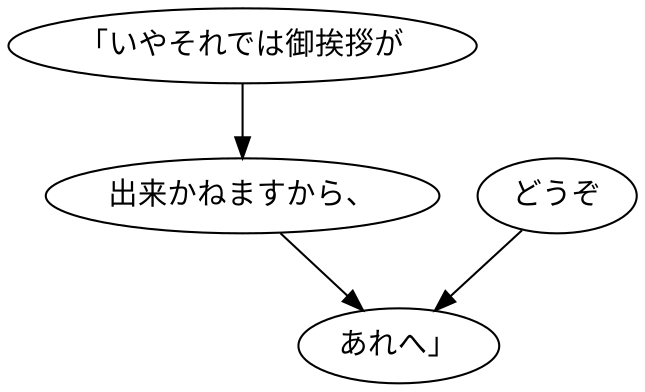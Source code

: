 digraph graph5891 {
	node0 [label="「いやそれでは御挨拶が"];
	node1 [label="出来かねますから、"];
	node2 [label="どうぞ"];
	node3 [label="あれへ」"];
	node0 -> node1;
	node1 -> node3;
	node2 -> node3;
}
